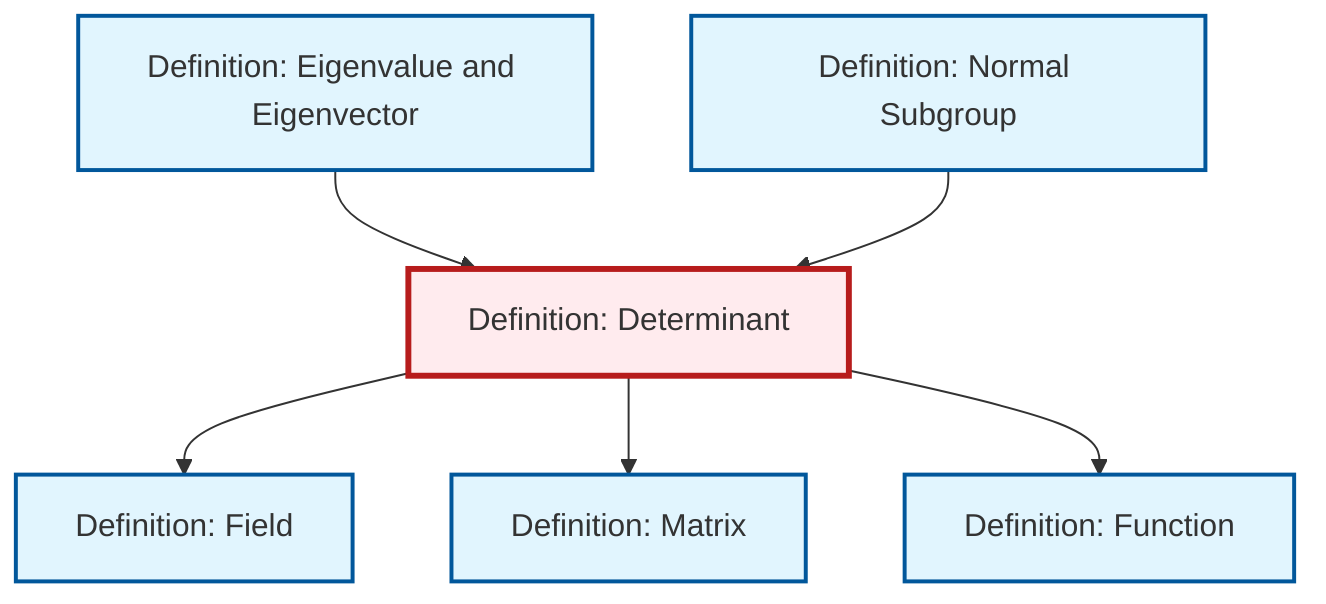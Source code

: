 graph TD
    classDef definition fill:#e1f5fe,stroke:#01579b,stroke-width:2px
    classDef theorem fill:#f3e5f5,stroke:#4a148c,stroke-width:2px
    classDef axiom fill:#fff3e0,stroke:#e65100,stroke-width:2px
    classDef example fill:#e8f5e9,stroke:#1b5e20,stroke-width:2px
    classDef current fill:#ffebee,stroke:#b71c1c,stroke-width:3px
    def-field["Definition: Field"]:::definition
    def-matrix["Definition: Matrix"]:::definition
    def-function["Definition: Function"]:::definition
    def-normal-subgroup["Definition: Normal Subgroup"]:::definition
    def-determinant["Definition: Determinant"]:::definition
    def-eigenvalue-eigenvector["Definition: Eigenvalue and Eigenvector"]:::definition
    def-determinant --> def-field
    def-eigenvalue-eigenvector --> def-determinant
    def-determinant --> def-matrix
    def-determinant --> def-function
    def-normal-subgroup --> def-determinant
    class def-determinant current